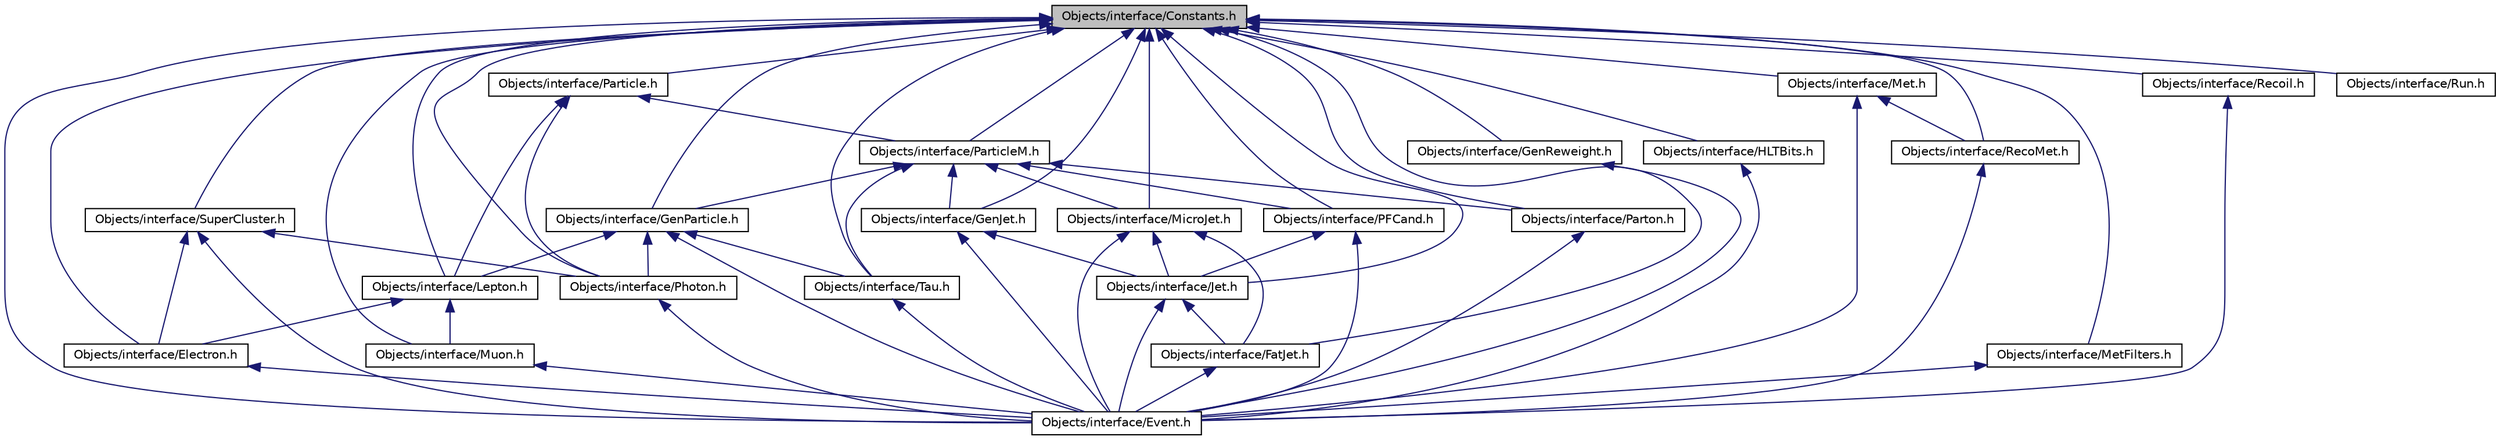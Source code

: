 digraph G
{
  edge [fontname="Helvetica",fontsize="10",labelfontname="Helvetica",labelfontsize="10"];
  node [fontname="Helvetica",fontsize="10",shape=record];
  Node1 [label="Objects/interface/Constants.h",height=0.2,width=0.4,color="black", fillcolor="grey75", style="filled" fontcolor="black"];
  Node1 -> Node2 [dir=back,color="midnightblue",fontsize="10",style="solid"];
  Node2 [label="Objects/interface/Electron.h",height=0.2,width=0.4,color="black", fillcolor="white", style="filled",URL="$Electron_8h.html"];
  Node2 -> Node3 [dir=back,color="midnightblue",fontsize="10",style="solid"];
  Node3 [label="Objects/interface/Event.h",height=0.2,width=0.4,color="black", fillcolor="white", style="filled",URL="$Event_8h.html"];
  Node1 -> Node3 [dir=back,color="midnightblue",fontsize="10",style="solid"];
  Node1 -> Node4 [dir=back,color="midnightblue",fontsize="10",style="solid"];
  Node4 [label="Objects/interface/FatJet.h",height=0.2,width=0.4,color="black", fillcolor="white", style="filled",URL="$FatJet_8h.html"];
  Node4 -> Node3 [dir=back,color="midnightblue",fontsize="10",style="solid"];
  Node1 -> Node5 [dir=back,color="midnightblue",fontsize="10",style="solid"];
  Node5 [label="Objects/interface/GenJet.h",height=0.2,width=0.4,color="black", fillcolor="white", style="filled",URL="$GenJet_8h.html"];
  Node5 -> Node3 [dir=back,color="midnightblue",fontsize="10",style="solid"];
  Node5 -> Node6 [dir=back,color="midnightblue",fontsize="10",style="solid"];
  Node6 [label="Objects/interface/Jet.h",height=0.2,width=0.4,color="black", fillcolor="white", style="filled",URL="$Jet_8h.html"];
  Node6 -> Node3 [dir=back,color="midnightblue",fontsize="10",style="solid"];
  Node6 -> Node4 [dir=back,color="midnightblue",fontsize="10",style="solid"];
  Node1 -> Node7 [dir=back,color="midnightblue",fontsize="10",style="solid"];
  Node7 [label="Objects/interface/GenParticle.h",height=0.2,width=0.4,color="black", fillcolor="white", style="filled",URL="$GenParticle_8h.html"];
  Node7 -> Node3 [dir=back,color="midnightblue",fontsize="10",style="solid"];
  Node7 -> Node8 [dir=back,color="midnightblue",fontsize="10",style="solid"];
  Node8 [label="Objects/interface/Lepton.h",height=0.2,width=0.4,color="black", fillcolor="white", style="filled",URL="$Lepton_8h.html"];
  Node8 -> Node2 [dir=back,color="midnightblue",fontsize="10",style="solid"];
  Node8 -> Node9 [dir=back,color="midnightblue",fontsize="10",style="solid"];
  Node9 [label="Objects/interface/Muon.h",height=0.2,width=0.4,color="black", fillcolor="white", style="filled",URL="$Muon_8h.html"];
  Node9 -> Node3 [dir=back,color="midnightblue",fontsize="10",style="solid"];
  Node7 -> Node10 [dir=back,color="midnightblue",fontsize="10",style="solid"];
  Node10 [label="Objects/interface/Photon.h",height=0.2,width=0.4,color="black", fillcolor="white", style="filled",URL="$Photon_8h.html"];
  Node10 -> Node3 [dir=back,color="midnightblue",fontsize="10",style="solid"];
  Node7 -> Node11 [dir=back,color="midnightblue",fontsize="10",style="solid"];
  Node11 [label="Objects/interface/Tau.h",height=0.2,width=0.4,color="black", fillcolor="white", style="filled",URL="$Tau_8h.html"];
  Node11 -> Node3 [dir=back,color="midnightblue",fontsize="10",style="solid"];
  Node1 -> Node12 [dir=back,color="midnightblue",fontsize="10",style="solid"];
  Node12 [label="Objects/interface/GenReweight.h",height=0.2,width=0.4,color="black", fillcolor="white", style="filled",URL="$GenReweight_8h.html"];
  Node12 -> Node3 [dir=back,color="midnightblue",fontsize="10",style="solid"];
  Node1 -> Node13 [dir=back,color="midnightblue",fontsize="10",style="solid"];
  Node13 [label="Objects/interface/HLTBits.h",height=0.2,width=0.4,color="black", fillcolor="white", style="filled",URL="$HLTBits_8h.html"];
  Node13 -> Node3 [dir=back,color="midnightblue",fontsize="10",style="solid"];
  Node1 -> Node6 [dir=back,color="midnightblue",fontsize="10",style="solid"];
  Node1 -> Node8 [dir=back,color="midnightblue",fontsize="10",style="solid"];
  Node1 -> Node14 [dir=back,color="midnightblue",fontsize="10",style="solid"];
  Node14 [label="Objects/interface/Met.h",height=0.2,width=0.4,color="black", fillcolor="white", style="filled",URL="$Met_8h.html"];
  Node14 -> Node3 [dir=back,color="midnightblue",fontsize="10",style="solid"];
  Node14 -> Node15 [dir=back,color="midnightblue",fontsize="10",style="solid"];
  Node15 [label="Objects/interface/RecoMet.h",height=0.2,width=0.4,color="black", fillcolor="white", style="filled",URL="$RecoMet_8h.html"];
  Node15 -> Node3 [dir=back,color="midnightblue",fontsize="10",style="solid"];
  Node1 -> Node16 [dir=back,color="midnightblue",fontsize="10",style="solid"];
  Node16 [label="Objects/interface/MetFilters.h",height=0.2,width=0.4,color="black", fillcolor="white", style="filled",URL="$MetFilters_8h.html"];
  Node16 -> Node3 [dir=back,color="midnightblue",fontsize="10",style="solid"];
  Node1 -> Node17 [dir=back,color="midnightblue",fontsize="10",style="solid"];
  Node17 [label="Objects/interface/MicroJet.h",height=0.2,width=0.4,color="black", fillcolor="white", style="filled",URL="$MicroJet_8h.html"];
  Node17 -> Node3 [dir=back,color="midnightblue",fontsize="10",style="solid"];
  Node17 -> Node4 [dir=back,color="midnightblue",fontsize="10",style="solid"];
  Node17 -> Node6 [dir=back,color="midnightblue",fontsize="10",style="solid"];
  Node1 -> Node9 [dir=back,color="midnightblue",fontsize="10",style="solid"];
  Node1 -> Node18 [dir=back,color="midnightblue",fontsize="10",style="solid"];
  Node18 [label="Objects/interface/Particle.h",height=0.2,width=0.4,color="black", fillcolor="white", style="filled",URL="$Particle_8h.html"];
  Node18 -> Node8 [dir=back,color="midnightblue",fontsize="10",style="solid"];
  Node18 -> Node19 [dir=back,color="midnightblue",fontsize="10",style="solid"];
  Node19 [label="Objects/interface/ParticleM.h",height=0.2,width=0.4,color="black", fillcolor="white", style="filled",URL="$ParticleM_8h.html"];
  Node19 -> Node5 [dir=back,color="midnightblue",fontsize="10",style="solid"];
  Node19 -> Node7 [dir=back,color="midnightblue",fontsize="10",style="solid"];
  Node19 -> Node17 [dir=back,color="midnightblue",fontsize="10",style="solid"];
  Node19 -> Node20 [dir=back,color="midnightblue",fontsize="10",style="solid"];
  Node20 [label="Objects/interface/Parton.h",height=0.2,width=0.4,color="black", fillcolor="white", style="filled",URL="$Parton_8h.html"];
  Node20 -> Node3 [dir=back,color="midnightblue",fontsize="10",style="solid"];
  Node19 -> Node21 [dir=back,color="midnightblue",fontsize="10",style="solid"];
  Node21 [label="Objects/interface/PFCand.h",height=0.2,width=0.4,color="black", fillcolor="white", style="filled",URL="$PFCand_8h.html"];
  Node21 -> Node3 [dir=back,color="midnightblue",fontsize="10",style="solid"];
  Node21 -> Node6 [dir=back,color="midnightblue",fontsize="10",style="solid"];
  Node19 -> Node11 [dir=back,color="midnightblue",fontsize="10",style="solid"];
  Node18 -> Node10 [dir=back,color="midnightblue",fontsize="10",style="solid"];
  Node1 -> Node19 [dir=back,color="midnightblue",fontsize="10",style="solid"];
  Node1 -> Node20 [dir=back,color="midnightblue",fontsize="10",style="solid"];
  Node1 -> Node21 [dir=back,color="midnightblue",fontsize="10",style="solid"];
  Node1 -> Node10 [dir=back,color="midnightblue",fontsize="10",style="solid"];
  Node1 -> Node22 [dir=back,color="midnightblue",fontsize="10",style="solid"];
  Node22 [label="Objects/interface/Recoil.h",height=0.2,width=0.4,color="black", fillcolor="white", style="filled",URL="$Recoil_8h.html"];
  Node22 -> Node3 [dir=back,color="midnightblue",fontsize="10",style="solid"];
  Node1 -> Node15 [dir=back,color="midnightblue",fontsize="10",style="solid"];
  Node1 -> Node23 [dir=back,color="midnightblue",fontsize="10",style="solid"];
  Node23 [label="Objects/interface/Run.h",height=0.2,width=0.4,color="black", fillcolor="white", style="filled",URL="$Run_8h.html"];
  Node1 -> Node24 [dir=back,color="midnightblue",fontsize="10",style="solid"];
  Node24 [label="Objects/interface/SuperCluster.h",height=0.2,width=0.4,color="black", fillcolor="white", style="filled",URL="$SuperCluster_8h.html"];
  Node24 -> Node2 [dir=back,color="midnightblue",fontsize="10",style="solid"];
  Node24 -> Node3 [dir=back,color="midnightblue",fontsize="10",style="solid"];
  Node24 -> Node10 [dir=back,color="midnightblue",fontsize="10",style="solid"];
  Node1 -> Node11 [dir=back,color="midnightblue",fontsize="10",style="solid"];
}
